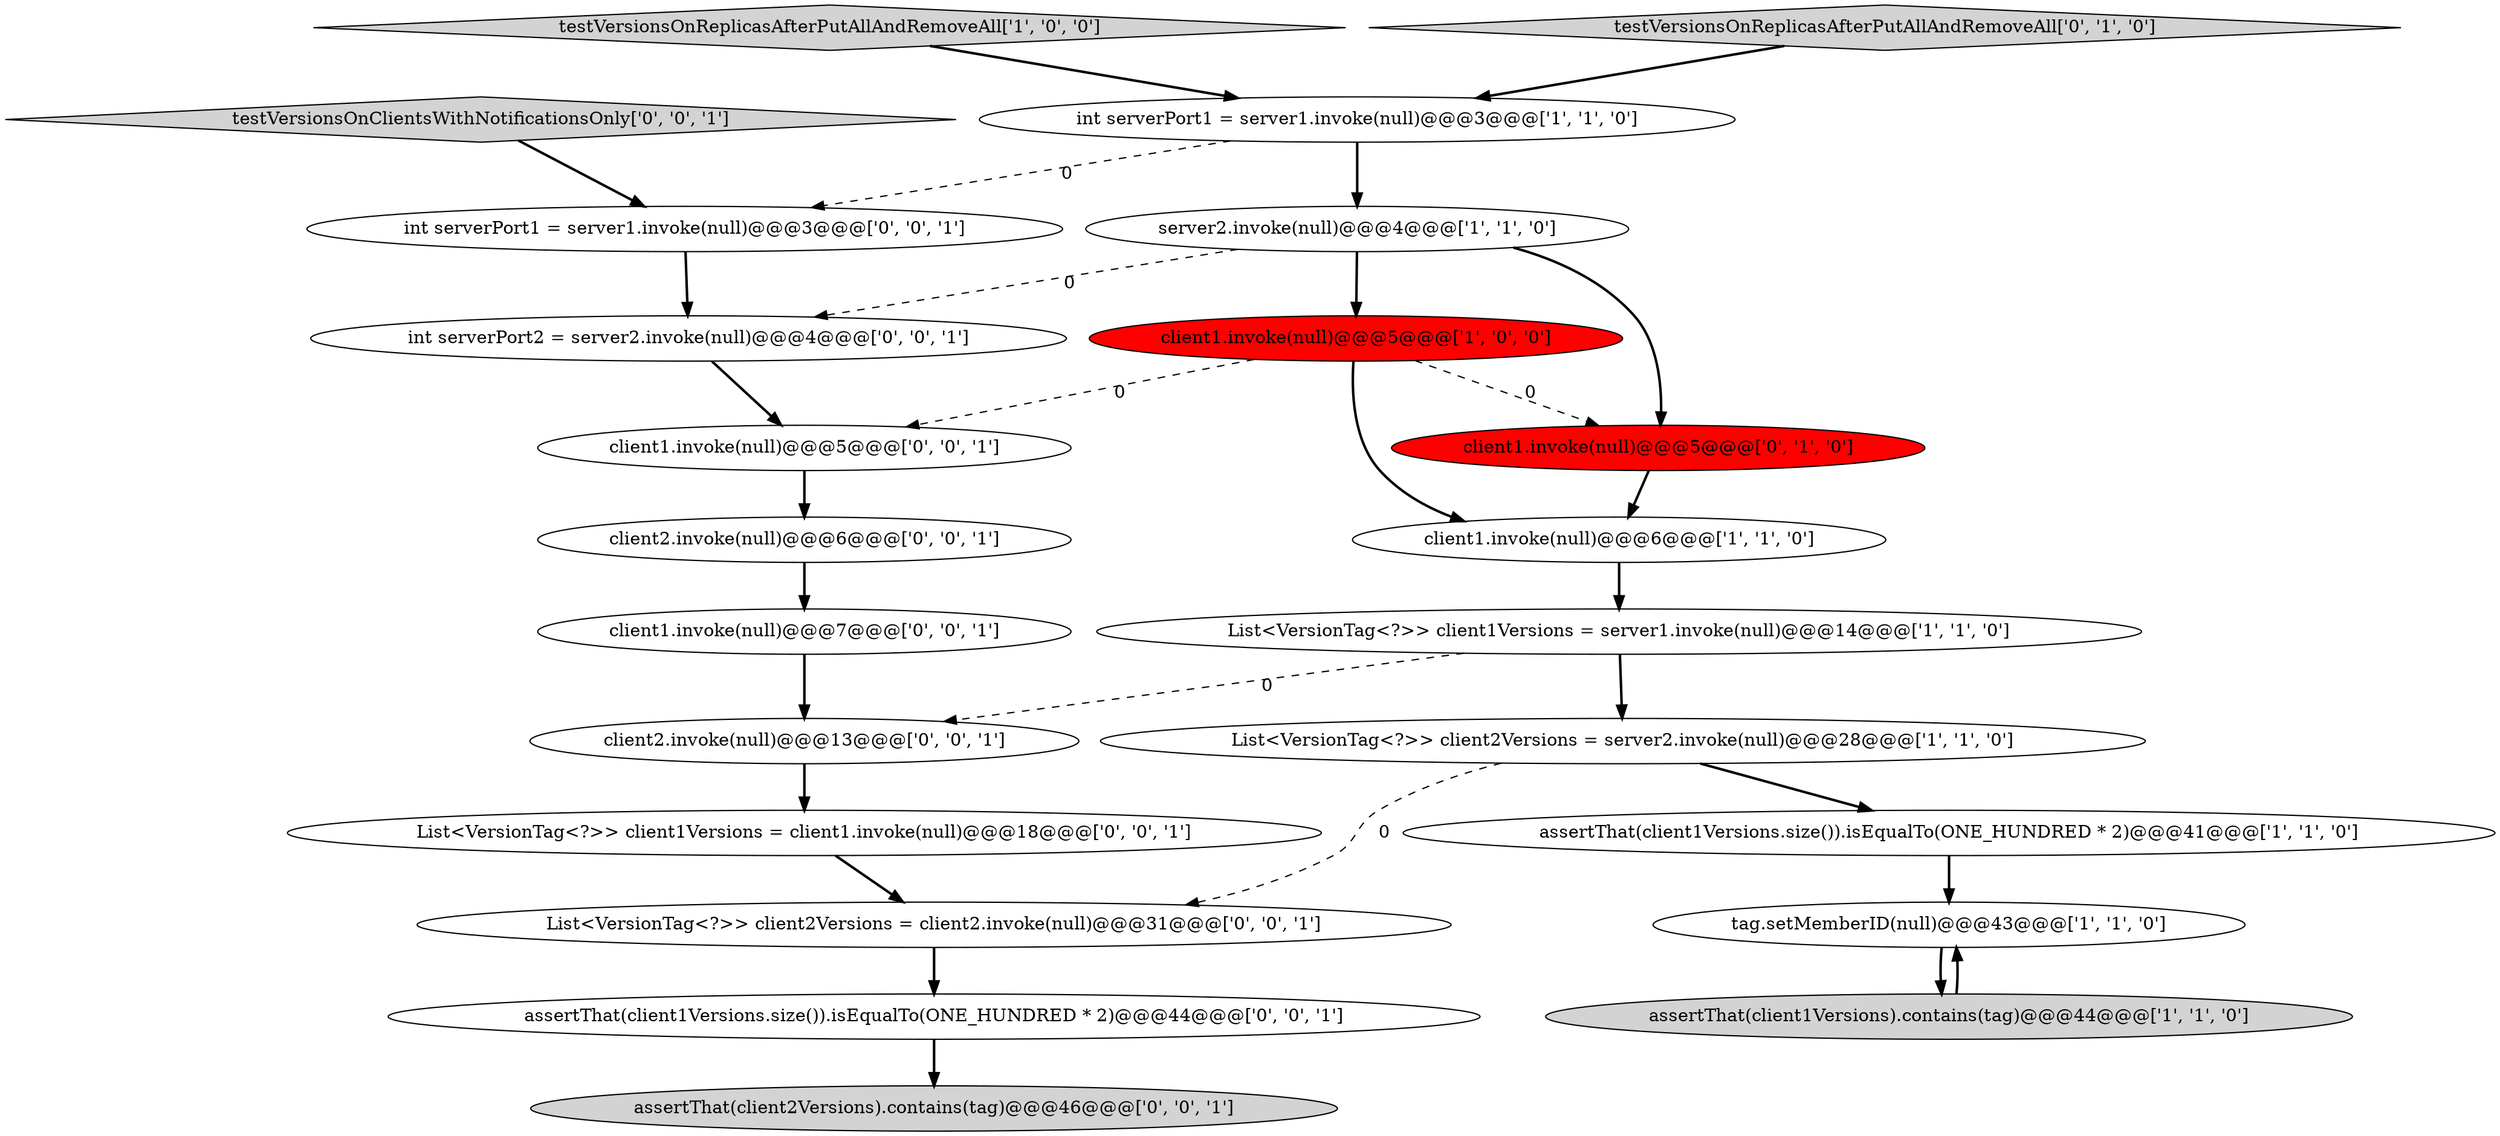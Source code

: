 digraph {
19 [style = filled, label = "client1.invoke(null)@@@7@@@['0', '0', '1']", fillcolor = white, shape = ellipse image = "AAA0AAABBB3BBB"];
7 [style = filled, label = "testVersionsOnReplicasAfterPutAllAndRemoveAll['1', '0', '0']", fillcolor = lightgray, shape = diamond image = "AAA0AAABBB1BBB"];
6 [style = filled, label = "tag.setMemberID(null)@@@43@@@['1', '1', '0']", fillcolor = white, shape = ellipse image = "AAA0AAABBB1BBB"];
20 [style = filled, label = "List<VersionTag<?>> client1Versions = client1.invoke(null)@@@18@@@['0', '0', '1']", fillcolor = white, shape = ellipse image = "AAA0AAABBB3BBB"];
10 [style = filled, label = "client1.invoke(null)@@@5@@@['0', '1', '0']", fillcolor = red, shape = ellipse image = "AAA1AAABBB2BBB"];
15 [style = filled, label = "client1.invoke(null)@@@5@@@['0', '0', '1']", fillcolor = white, shape = ellipse image = "AAA0AAABBB3BBB"];
12 [style = filled, label = "int serverPort1 = server1.invoke(null)@@@3@@@['0', '0', '1']", fillcolor = white, shape = ellipse image = "AAA0AAABBB3BBB"];
1 [style = filled, label = "List<VersionTag<?>> client2Versions = server2.invoke(null)@@@28@@@['1', '1', '0']", fillcolor = white, shape = ellipse image = "AAA0AAABBB1BBB"];
5 [style = filled, label = "List<VersionTag<?>> client1Versions = server1.invoke(null)@@@14@@@['1', '1', '0']", fillcolor = white, shape = ellipse image = "AAA0AAABBB1BBB"];
9 [style = filled, label = "client1.invoke(null)@@@6@@@['1', '1', '0']", fillcolor = white, shape = ellipse image = "AAA0AAABBB1BBB"];
0 [style = filled, label = "client1.invoke(null)@@@5@@@['1', '0', '0']", fillcolor = red, shape = ellipse image = "AAA1AAABBB1BBB"];
4 [style = filled, label = "assertThat(client1Versions.size()).isEqualTo(ONE_HUNDRED * 2)@@@41@@@['1', '1', '0']", fillcolor = white, shape = ellipse image = "AAA0AAABBB1BBB"];
14 [style = filled, label = "assertThat(client1Versions.size()).isEqualTo(ONE_HUNDRED * 2)@@@44@@@['0', '0', '1']", fillcolor = white, shape = ellipse image = "AAA0AAABBB3BBB"];
13 [style = filled, label = "List<VersionTag<?>> client2Versions = client2.invoke(null)@@@31@@@['0', '0', '1']", fillcolor = white, shape = ellipse image = "AAA0AAABBB3BBB"];
21 [style = filled, label = "assertThat(client2Versions).contains(tag)@@@46@@@['0', '0', '1']", fillcolor = lightgray, shape = ellipse image = "AAA0AAABBB3BBB"];
3 [style = filled, label = "assertThat(client1Versions).contains(tag)@@@44@@@['1', '1', '0']", fillcolor = lightgray, shape = ellipse image = "AAA0AAABBB1BBB"];
11 [style = filled, label = "testVersionsOnReplicasAfterPutAllAndRemoveAll['0', '1', '0']", fillcolor = lightgray, shape = diamond image = "AAA0AAABBB2BBB"];
8 [style = filled, label = "int serverPort1 = server1.invoke(null)@@@3@@@['1', '1', '0']", fillcolor = white, shape = ellipse image = "AAA0AAABBB1BBB"];
16 [style = filled, label = "client2.invoke(null)@@@6@@@['0', '0', '1']", fillcolor = white, shape = ellipse image = "AAA0AAABBB3BBB"];
22 [style = filled, label = "testVersionsOnClientsWithNotificationsOnly['0', '0', '1']", fillcolor = lightgray, shape = diamond image = "AAA0AAABBB3BBB"];
2 [style = filled, label = "server2.invoke(null)@@@4@@@['1', '1', '0']", fillcolor = white, shape = ellipse image = "AAA0AAABBB1BBB"];
18 [style = filled, label = "client2.invoke(null)@@@13@@@['0', '0', '1']", fillcolor = white, shape = ellipse image = "AAA0AAABBB3BBB"];
17 [style = filled, label = "int serverPort2 = server2.invoke(null)@@@4@@@['0', '0', '1']", fillcolor = white, shape = ellipse image = "AAA0AAABBB3BBB"];
6->3 [style = bold, label=""];
1->4 [style = bold, label=""];
0->9 [style = bold, label=""];
19->18 [style = bold, label=""];
20->13 [style = bold, label=""];
4->6 [style = bold, label=""];
12->17 [style = bold, label=""];
0->15 [style = dashed, label="0"];
3->6 [style = bold, label=""];
8->12 [style = dashed, label="0"];
16->19 [style = bold, label=""];
7->8 [style = bold, label=""];
2->10 [style = bold, label=""];
15->16 [style = bold, label=""];
2->17 [style = dashed, label="0"];
5->18 [style = dashed, label="0"];
0->10 [style = dashed, label="0"];
1->13 [style = dashed, label="0"];
5->1 [style = bold, label=""];
18->20 [style = bold, label=""];
2->0 [style = bold, label=""];
8->2 [style = bold, label=""];
22->12 [style = bold, label=""];
17->15 [style = bold, label=""];
9->5 [style = bold, label=""];
11->8 [style = bold, label=""];
10->9 [style = bold, label=""];
13->14 [style = bold, label=""];
14->21 [style = bold, label=""];
}
